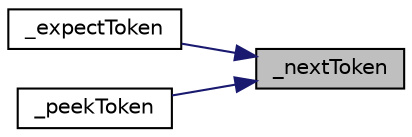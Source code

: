 digraph "_nextToken"
{
 // LATEX_PDF_SIZE
  edge [fontname="Helvetica",fontsize="10",labelfontname="Helvetica",labelfontsize="10"];
  node [fontname="Helvetica",fontsize="10",shape=record];
  rankdir="RL";
  Node1 [label="_nextToken",height=0.2,width=0.4,color="black", fillcolor="grey75", style="filled", fontcolor="black",tooltip="Parse and return next token."];
  Node1 -> Node2 [dir="back",color="midnightblue",fontsize="10",style="solid",fontname="Helvetica"];
  Node2 [label="_expectToken",height=0.2,width=0.4,color="black", fillcolor="white", style="filled",URL="$de/d57/group__TOKENIZER.html#ga548b0926f18ef581058b61275a96e171",tooltip="Parse the next token and compare to the expected type."];
  Node1 -> Node3 [dir="back",color="midnightblue",fontsize="10",style="solid",fontname="Helvetica"];
  Node3 [label="_peekToken",height=0.2,width=0.4,color="black", fillcolor="white", style="filled",URL="$de/d57/group__TOKENIZER.html#ga429e3baa7b543c51dffef5fc335cd536",tooltip="Parse and peek the next token without moving the parser."];
}
